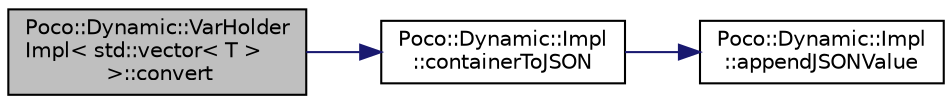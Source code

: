 digraph "Poco::Dynamic::VarHolderImpl&lt; std::vector&lt; T &gt; &gt;::convert"
{
 // LATEX_PDF_SIZE
  edge [fontname="Helvetica",fontsize="10",labelfontname="Helvetica",labelfontsize="10"];
  node [fontname="Helvetica",fontsize="10",shape=record];
  rankdir="LR";
  Node1 [label="Poco::Dynamic::VarHolder\lImpl\< std::vector\< T \>\l \>::convert",height=0.2,width=0.4,color="black", fillcolor="grey75", style="filled", fontcolor="black",tooltip=" "];
  Node1 -> Node2 [color="midnightblue",fontsize="10",style="solid"];
  Node2 [label="Poco::Dynamic::Impl\l::containerToJSON",height=0.2,width=0.4,color="black", fillcolor="white", style="filled",URL="$namespacePoco_1_1Dynamic_1_1Impl.html#a272e81509d91956380caf339e5370eb3",tooltip=" "];
  Node2 -> Node3 [color="midnightblue",fontsize="10",style="solid"];
  Node3 [label="Poco::Dynamic::Impl\l::appendJSONValue",height=0.2,width=0.4,color="black", fillcolor="white", style="filled",URL="$namespacePoco_1_1Dynamic_1_1Impl.html#a2e68353c5081150efc8e65e31ea40265",tooltip=" "];
}
